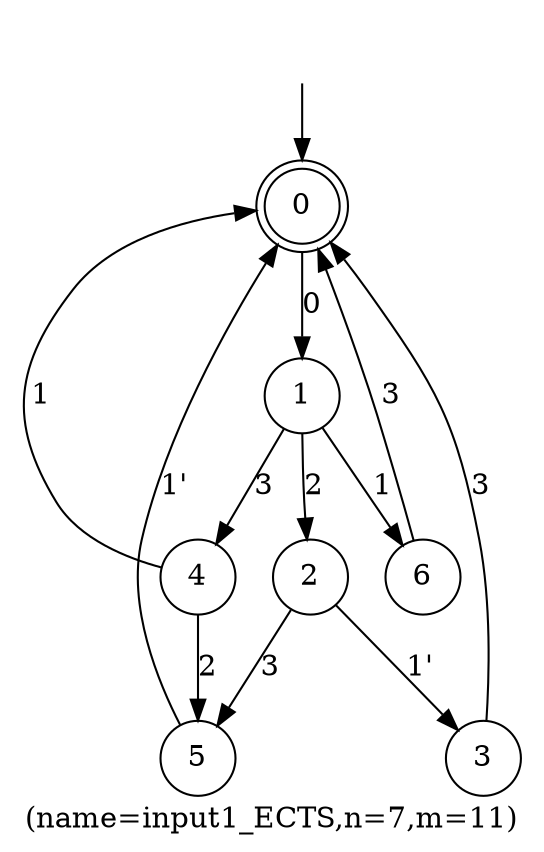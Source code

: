 digraph input1_ECTS{
	label="(name=input1_ECTS,n=7,m=11)";
	_nil [style = "invis"];
	node [shape = doublecircle]; 0;
	node [shape = circle];
	_nil -> 0;
	0->1[label="0"];
	1->6[label="1"];
	4->0[label="1"];
	1->2[label="2"];
	4->5[label="2"];
	6->0[label="3"];
	1->4[label="3"];
	2->5[label="3"];
	3->0[label="3"];
	5->0[label="1'"];
	2->3[label="1'"];
}
